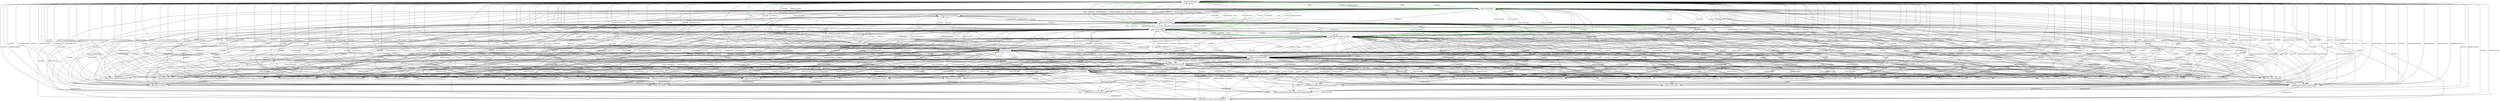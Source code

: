 // UI State Transfer Diagram
digraph {
	"/pages/member/member-personal-info/index" [label="/pages/member/member-personal-info/index"]
	"/pages/orderfood/index" [label="/pages/orderfood/index"]
	"/pages/member/member-privilege/index" [label="/pages/member/member-privilege/index"]
	"/pages/member/member-coupon-suit-shops/index" [label="/pages/member/member-coupon-suit-shops/index"]
	"/pages/shopmall/index" [label="/pages/shopmall/index"]
	"/pages/member/member-point/member-point-exchange-records/index" [label="/pages/member/member-point/member-point-exchange-records/index"]
	"/pages/member/member-point/member-point-flow/index" [label="/pages/member/member-point/member-point-flow/index"]
	"/pages/recharge/recharge-available-shop-list/index" [label="/pages/recharge/recharge-available-shop-list/index"]
	"/pages/zcsettleaccount/index" [label="/pages/zcsettleaccount/index"]
	"/pages/lightshop/index" [label="/pages/lightshop/index"]
	"/pages/page-result/index" [label="/pages/page-result/index"]
	"/pages/store-list/city-list/index" [label="/pages/store-list/city-list/index"]
	"/pages/store-list/index" [label="/pages/store-list/index"]
	"/pages/member/member-rectify/index" [label="/pages/member/member-rectify/index"]
	"/pages/orderlist/index" [label="/pages/orderlist/index"]
	"/pages/member/member-collect-point/index" [label="/pages/member/member-collect-point/index"]
	"/pages/recharge/recharge-instructions/index" [label="/pages/recharge/recharge-instructions/index"]
	"/pages/settleaccount/index" [label="/pages/settleaccount/index"]
	"/pages/refunddetail/index" [label="/pages/refunddetail/index"]
	"/pages/orderdetail-coupon/index" [label="/pages/orderdetail-coupon/index"]
	"/pages/user-paying-result/index" [label="/pages/user-paying-result/index"]
	"/pages/member/member-unclaimed-coupon-list/index" [label="/pages/member/member-unclaimed-coupon-list/index"]
	"/pages/member/member-coupon-bag/index" [label="/pages/member/member-coupon-bag/index"]
	"/pages/member/member-assistance/index" [label="/pages/member/member-assistance/index"]
	"/pages/member/member-point/member-point-mall/index" [label="/pages/member/member-point/member-point-mall/index"]
	"/pages/recharge/recharge-password-setting/index" [label="/pages/recharge/recharge-password-setting/index"]
	"/pages/recharge/recharge-payment/index" [label="/pages/recharge/recharge-payment/index"]
	"/pages/zccomfirmorder/index" [label="/pages/zccomfirmorder/index"]
	"/pages/orderfood/search/index" [label="/pages/orderfood/search/index"]
	"/pages/welcome/index" [label="/pages/welcome/index"]
	"/pages/webview/index" [label="/pages/webview/index"]
	"/pages/member/member-coupon-detail/index" [label="/pages/member/member-coupon-detail/index"]
	"/pages/payaccount/index" [label="/pages/payaccount/index"]
	"/pages/home/index" [label="/pages/home/index" color=blue shape=rectangle]
	"/pages/tripartite-preferential-consult/index" [label="/pages/tripartite-preferential-consult/index"]
	"/pages/member/member-coupon-one-click/index" [label="/pages/member/member-coupon-one-click/index"]
	"/pages/member/member-eleme-register/index" [label="/pages/member/member-eleme-register/index"]
	"/pages/member/member-item-list/index" [label="/pages/member/member-item-list/index"]
	"/pages/recharge/recharge-wallet/index" [label="/pages/recharge/recharge-wallet/index"]
	"/pages/user-paying/index" [label="/pages/user-paying/index"]
	"/pages/orderdetail/index" [label="/pages/orderdetail/index"]
	"/pages/comment/index" [label="/pages/comment/index"]
	"/pages/zcordercheck/index" [label="/pages/zcordercheck/index"]
	"/pages/member/member-coupon-list-all/index" [label="/pages/member/member-coupon-list-all/index"]
	"/pages/member/member-about/index" [label="/pages/member/member-about/index"]
	"/pages/member/member-index/index" [label="/pages/member/member-index/index"]
	"/pages/member/member-point/member-point-exchange-detail/index" [label="/pages/member/member-point/member-point-exchange-detail/index"]
	"/pages/member/member-coupon-suit-goods/index" [label="/pages/member/member-coupon-suit-goods/index"]
	"/pages/privilege-consult-select-coupon/index" [label="/pages/privilege-consult-select-coupon/index"]
	"/pages/member/member-coupon-list/index" [label="/pages/member/member-coupon-list/index"]
	"/pages/member/member-my/index" [label="/pages/member/member-my/index"]
	"/pages/recharge/recharge-balance-flow/index" [label="/pages/recharge/recharge-balance-flow/index"]
	"/pages/member/member-account/index" [label="/pages/member/member-account/index"]
	"/pages/baxia/webview/index" [label="/pages/baxia/webview/index"]
	"/pages/lightshop/index" -> "/pages/orderfood/index" [label=switch color=green]
	"/pages/lightshop/index" -> "/pages/shopmall/index" [label=switch color=green]
	"/pages/lightshop/index" -> "/pages/orderlist/index" [label=switch color=green]
	"/pages/lightshop/index" -> "/pages/member/member-my/index" [label=switch color=green]
	"/pages/orderfood/index" -> "/pages/lightshop/index" [label=switch color=green]
	"/pages/orderfood/index" -> "/pages/shopmall/index" [label=switch color=green]
	"/pages/orderfood/index" -> "/pages/orderlist/index" [label=switch color=green]
	"/pages/orderfood/index" -> "/pages/member/member-my/index" [label=switch color=green]
	"/pages/shopmall/index" -> "/pages/lightshop/index" [label=switch color=green]
	"/pages/shopmall/index" -> "/pages/orderfood/index" [label=switch color=green]
	"/pages/shopmall/index" -> "/pages/orderlist/index" [label=switch color=green]
	"/pages/shopmall/index" -> "/pages/member/member-my/index" [label=switch color=green]
	"/pages/orderlist/index" -> "/pages/lightshop/index" [label=switch color=green]
	"/pages/orderlist/index" -> "/pages/orderfood/index" [label=switch color=green]
	"/pages/orderlist/index" -> "/pages/shopmall/index" [label=switch color=green]
	"/pages/orderlist/index" -> "/pages/member/member-my/index" [label=switch color=green]
	"/pages/member/member-my/index" -> "/pages/lightshop/index" [label=switch color=green]
	"/pages/member/member-my/index" -> "/pages/orderfood/index" [label=switch color=green]
	"/pages/member/member-my/index" -> "/pages/shopmall/index" [label=switch color=green]
	"/pages/member/member-my/index" -> "/pages/orderlist/index" [label=switch color=green]
	"/pages/home/index" -> "/pages/page-result/index" [label=beforeProcessWithShopInfo]
	"/pages/home/index" -> "/pages/member/member-personal-info/index" [label=processWithShopInfo]
	"/pages/home/index" -> "/pages/orderfood/index" [label=processWithShopInfo]
	"/pages/home/index" -> "/pages/member/member-privilege/index" [label=processWithShopInfo]
	"/pages/home/index" -> "/pages/member/member-coupon-suit-shops/index" [label=processWithShopInfo]
	"/pages/home/index" -> "/pages/shopmall/index" [label=processWithShopInfo]
	"/pages/home/index" -> "/pages/member/member-point/member-point-exchange-records/index" [label=processWithShopInfo]
	"/pages/home/index" -> "/pages/member/member-point/member-point-flow/index" [label=processWithShopInfo]
	"/pages/home/index" -> "/pages/recharge/recharge-available-shop-list/index" [label=processWithShopInfo]
	"/pages/home/index" -> "/pages/zcsettleaccount/index" [label=processWithShopInfo]
	"/pages/home/index" -> "/pages/lightshop/index" [label=processWithShopInfo]
	"/pages/home/index" -> "/pages/page-result/index" [label=processWithShopInfo]
	"/pages/home/index" -> "/pages/store-list/city-list/index" [label=processWithShopInfo]
	"/pages/home/index" -> "/pages/store-list/index" [label=processWithShopInfo]
	"/pages/home/index" -> "/pages/member/member-rectify/index" [label=processWithShopInfo]
	"/pages/home/index" -> "/pages/orderlist/index" [label=processWithShopInfo]
	"/pages/home/index" -> "/pages/member/member-collect-point/index" [label=processWithShopInfo]
	"/pages/home/index" -> "/pages/recharge/recharge-instructions/index" [label=processWithShopInfo]
	"/pages/home/index" -> "/pages/settleaccount/index" [label=processWithShopInfo]
	"/pages/home/index" -> "/pages/refunddetail/index" [label=processWithShopInfo]
	"/pages/home/index" -> "/pages/orderdetail-coupon/index" [label=processWithShopInfo]
	"/pages/home/index" -> "/pages/user-paying-result/index" [label=processWithShopInfo]
	"/pages/home/index" -> "/pages/member/member-unclaimed-coupon-list/index" [label=processWithShopInfo]
	"/pages/home/index" -> "/pages/member/member-coupon-bag/index" [label=processWithShopInfo]
	"/pages/home/index" -> "/pages/member/member-assistance/index" [label=processWithShopInfo]
	"/pages/home/index" -> "/pages/member/member-point/member-point-mall/index" [label=processWithShopInfo]
	"/pages/home/index" -> "/pages/recharge/recharge-password-setting/index" [label=processWithShopInfo]
	"/pages/home/index" -> "/pages/recharge/recharge-payment/index" [label=processWithShopInfo]
	"/pages/home/index" -> "/pages/zccomfirmorder/index" [label=processWithShopInfo]
	"/pages/home/index" -> "/pages/orderfood/search/index" [label=processWithShopInfo]
	"/pages/home/index" -> "/pages/welcome/index" [label=processWithShopInfo]
	"/pages/home/index" -> "/pages/webview/index" [label=processWithShopInfo]
	"/pages/home/index" -> "/pages/member/member-coupon-detail/index" [label=processWithShopInfo]
	"/pages/home/index" -> "/pages/payaccount/index" [label=processWithShopInfo]
	"/pages/home/index" -> "/pages/home/index" [label=processWithShopInfo]
	"/pages/home/index" -> "/pages/tripartite-preferential-consult/index" [label=processWithShopInfo]
	"/pages/home/index" -> "/pages/member/member-coupon-one-click/index" [label=processWithShopInfo]
	"/pages/home/index" -> "/pages/member/member-eleme-register/index" [label=processWithShopInfo]
	"/pages/home/index" -> "/pages/member/member-item-list/index" [label=processWithShopInfo]
	"/pages/home/index" -> "/pages/recharge/recharge-wallet/index" [label=processWithShopInfo]
	"/pages/home/index" -> "/pages/user-paying/index" [label=processWithShopInfo]
	"/pages/home/index" -> "/pages/orderdetail/index" [label=processWithShopInfo]
	"/pages/home/index" -> "/pages/comment/index" [label=processWithShopInfo]
	"/pages/home/index" -> "/pages/zcordercheck/index" [label=processWithShopInfo]
	"/pages/home/index" -> "/pages/member/member-coupon-list-all/index" [label=processWithShopInfo]
	"/pages/home/index" -> "/pages/member/member-about/index" [label=processWithShopInfo]
	"/pages/home/index" -> "/pages/member/member-index/index" [label=processWithShopInfo]
	"/pages/home/index" -> "/pages/member/member-point/member-point-exchange-detail/index" [label=processWithShopInfo]
	"/pages/home/index" -> "/pages/member/member-coupon-suit-goods/index" [label=processWithShopInfo]
	"/pages/home/index" -> "/pages/privilege-consult-select-coupon/index" [label=processWithShopInfo]
	"/pages/home/index" -> "/pages/member/member-coupon-list/index" [label=processWithShopInfo]
	"/pages/home/index" -> "/pages/member/member-my/index" [label=processWithShopInfo]
	"/pages/home/index" -> "/pages/recharge/recharge-balance-flow/index" [label=processWithShopInfo]
	"/pages/home/index" -> "/pages/member/member-account/index" [label=processWithShopInfo]
	"/pages/home/index" -> "/pages/baxia/webview/index" [label=processWithShopInfo]
	"/pages/home/index" -> "/pages/store-list/index" [label=gotoStoreListPage]
	"/pages/home/index" -> "/pages/home/index" [label=startRender]
	"/pages/home/index" -> "/pages/page-result/index" [label=initLoadInfo]
	"/pages/home/index" -> "/pages/home/index" [label=initLoadInfo]
	"/pages/home/index" -> "/pages/webview/index" [label=jumpToAgreement]
	"/pages/home/index" -> "/pages/store-list/index" [label=beforeProcessWithShopInfo]
	"/pages/home/index" -> "/pages/zcordercheck/index" [label=processWithShopInfo]
	"/pages/home/index" -> "/pages/lightshop/index" [label=processWithShopInfo]
	"/pages/home/index" -> "/pages/page-result/index" [label=startRender]
	"/pages/home/index" -> "/pages/page-result/index" [label=initVersionCompare]
	"/pages/lightshop/index" -> "/pages/member/member-coupon-list/index" [label=gotoCoupon]
	"/pages/lightshop/index" -> "/pages/member/member-assistance/index" [label=handleGoToAssistanceDetailsPage]
	"/pages/lightshop/index" -> "/pages/member/member-personal-info/index" [label=switchTab]
	"/pages/lightshop/index" -> "/pages/orderfood/index" [label=switchTab]
	"/pages/lightshop/index" -> "/pages/member/member-privilege/index" [label=switchTab]
	"/pages/lightshop/index" -> "/pages/member/member-coupon-suit-shops/index" [label=switchTab]
	"/pages/lightshop/index" -> "/pages/shopmall/index" [label=switchTab]
	"/pages/lightshop/index" -> "/pages/member/member-point/member-point-exchange-records/index" [label=switchTab]
	"/pages/lightshop/index" -> "/pages/member/member-point/member-point-flow/index" [label=switchTab]
	"/pages/lightshop/index" -> "/pages/recharge/recharge-available-shop-list/index" [label=switchTab]
	"/pages/lightshop/index" -> "/pages/zcsettleaccount/index" [label=switchTab]
	"/pages/lightshop/index" -> "/pages/lightshop/index" [label=switchTab]
	"/pages/lightshop/index" -> "/pages/page-result/index" [label=switchTab]
	"/pages/lightshop/index" -> "/pages/store-list/city-list/index" [label=switchTab]
	"/pages/lightshop/index" -> "/pages/store-list/index" [label=switchTab]
	"/pages/lightshop/index" -> "/pages/member/member-rectify/index" [label=switchTab]
	"/pages/lightshop/index" -> "/pages/orderlist/index" [label=switchTab]
	"/pages/lightshop/index" -> "/pages/member/member-collect-point/index" [label=switchTab]
	"/pages/lightshop/index" -> "/pages/recharge/recharge-instructions/index" [label=switchTab]
	"/pages/lightshop/index" -> "/pages/settleaccount/index" [label=switchTab]
	"/pages/lightshop/index" -> "/pages/refunddetail/index" [label=switchTab]
	"/pages/lightshop/index" -> "/pages/orderdetail-coupon/index" [label=switchTab]
	"/pages/lightshop/index" -> "/pages/user-paying-result/index" [label=switchTab]
	"/pages/lightshop/index" -> "/pages/member/member-unclaimed-coupon-list/index" [label=switchTab]
	"/pages/lightshop/index" -> "/pages/member/member-coupon-bag/index" [label=switchTab]
	"/pages/lightshop/index" -> "/pages/member/member-assistance/index" [label=switchTab]
	"/pages/lightshop/index" -> "/pages/member/member-point/member-point-mall/index" [label=switchTab]
	"/pages/lightshop/index" -> "/pages/recharge/recharge-password-setting/index" [label=switchTab]
	"/pages/lightshop/index" -> "/pages/recharge/recharge-payment/index" [label=switchTab]
	"/pages/lightshop/index" -> "/pages/zccomfirmorder/index" [label=switchTab]
	"/pages/lightshop/index" -> "/pages/orderfood/search/index" [label=switchTab]
	"/pages/lightshop/index" -> "/pages/welcome/index" [label=switchTab]
	"/pages/lightshop/index" -> "/pages/webview/index" [label=switchTab]
	"/pages/lightshop/index" -> "/pages/member/member-coupon-detail/index" [label=switchTab]
	"/pages/lightshop/index" -> "/pages/payaccount/index" [label=switchTab]
	"/pages/lightshop/index" -> "/pages/home/index" [label=switchTab]
	"/pages/lightshop/index" -> "/pages/tripartite-preferential-consult/index" [label=switchTab]
	"/pages/lightshop/index" -> "/pages/member/member-coupon-one-click/index" [label=switchTab]
	"/pages/lightshop/index" -> "/pages/member/member-eleme-register/index" [label=switchTab]
	"/pages/lightshop/index" -> "/pages/member/member-item-list/index" [label=switchTab]
	"/pages/lightshop/index" -> "/pages/recharge/recharge-wallet/index" [label=switchTab]
	"/pages/lightshop/index" -> "/pages/user-paying/index" [label=switchTab]
	"/pages/lightshop/index" -> "/pages/orderdetail/index" [label=switchTab]
	"/pages/lightshop/index" -> "/pages/comment/index" [label=switchTab]
	"/pages/lightshop/index" -> "/pages/zcordercheck/index" [label=switchTab]
	"/pages/lightshop/index" -> "/pages/member/member-coupon-list-all/index" [label=switchTab]
	"/pages/lightshop/index" -> "/pages/member/member-about/index" [label=switchTab]
	"/pages/lightshop/index" -> "/pages/member/member-index/index" [label=switchTab]
	"/pages/lightshop/index" -> "/pages/member/member-point/member-point-exchange-detail/index" [label=switchTab]
	"/pages/lightshop/index" -> "/pages/member/member-coupon-suit-goods/index" [label=switchTab]
	"/pages/lightshop/index" -> "/pages/privilege-consult-select-coupon/index" [label=switchTab]
	"/pages/lightshop/index" -> "/pages/member/member-coupon-list/index" [label=switchTab]
	"/pages/lightshop/index" -> "/pages/member/member-my/index" [label=switchTab]
	"/pages/lightshop/index" -> "/pages/recharge/recharge-balance-flow/index" [label=switchTab]
	"/pages/lightshop/index" -> "/pages/member/member-account/index" [label=switchTab]
	"/pages/lightshop/index" -> "/pages/baxia/webview/index" [label=switchTab]
	"/pages/lightshop/index" -> "/pages/webview/index" [label=openUrl]
	"/pages/lightshop/index" -> "/pages/member/member-index/index" [label=gotoMemberJoin]
	"/pages/lightshop/index" -> "/pages/lightshop/index" [label=handleReAuthGeo]
	"/pages/lightshop/index" -> "/pages/orderdetail/index" [label=gotoOrderDetailPage]
	"/pages/lightshop/index" -> "/pages/lightshop/index" [label=switchTabbar]
	"/pages/lightshop/index" -> "/pages/zcordercheck/index" [label=gotoOrderPage]
	"/pages/lightshop/index" -> "/pages/member/member-coupon-list/index" [label=handleOpenMyCouponListPage]
	"/pages/lightshop/index" -> "/pages/orderfood/index" [label=parseDishDataBefore]
	"/pages/lightshop/index" -> "/pages/page-result/index" [label=getHomeConfigDataFetch]
	"/pages/lightshop/index" -> "/pages/lightshop/index" [label=getHomeConfigDataFetch]
	"/pages/lightshop/index" -> "/pages/member/member-coupon-list/index" [label=goLookCoupon]
	"/pages/lightshop/index" -> "/pages/shopmall/index" [label=switchTabbar]
	"/pages/lightshop/index" -> "/pages/recharge/recharge-payment/index" [label=toRecharge]
	"/pages/lightshop/index" -> "/pages/member/member-assistance/index" [label=getPhoneAuth]
	"/pages/lightshop/index" -> "/pages/member/member-personal-info/index" [label=gotoMemberPersonalInfo]
	"/pages/lightshop/index" -> "/pages/orderfood/index" [label=handleGoOrderFood]
	"/pages/lightshop/index" -> "/pages/member/member-collect-point/index" [label=handleGoActivityPage]
	"/pages/lightshop/index" -> "/pages/member/member-coupon-list/index" [label=goLookCouponByGetAfter]
	"/pages/lightshop/index" -> "/pages/member/member-coupon-list/index" [label=singalCouponClickView]
	"/pages/lightshop/index" -> "/pages/orderfood/index" [label=handleUse]
	"/pages/lightshop/index" -> "/pages/orderfood/index" [label=gotoOrderPage]
	"/pages/lightshop/index" -> "/pages/member/member-personal-info/index" [label=onTapOrderInfo]
	"/pages/lightshop/index" -> "/pages/orderfood/index" [label=onTapOrderInfo]
	"/pages/lightshop/index" -> "/pages/member/member-privilege/index" [label=onTapOrderInfo]
	"/pages/lightshop/index" -> "/pages/member/member-coupon-suit-shops/index" [label=onTapOrderInfo]
	"/pages/lightshop/index" -> "/pages/shopmall/index" [label=onTapOrderInfo]
	"/pages/lightshop/index" -> "/pages/member/member-point/member-point-exchange-records/index" [label=onTapOrderInfo]
	"/pages/lightshop/index" -> "/pages/member/member-point/member-point-flow/index" [label=onTapOrderInfo]
	"/pages/lightshop/index" -> "/pages/recharge/recharge-available-shop-list/index" [label=onTapOrderInfo]
	"/pages/lightshop/index" -> "/pages/zcsettleaccount/index" [label=onTapOrderInfo]
	"/pages/lightshop/index" -> "/pages/lightshop/index" [label=onTapOrderInfo]
	"/pages/lightshop/index" -> "/pages/page-result/index" [label=onTapOrderInfo]
	"/pages/lightshop/index" -> "/pages/store-list/city-list/index" [label=onTapOrderInfo]
	"/pages/lightshop/index" -> "/pages/store-list/index" [label=onTapOrderInfo]
	"/pages/lightshop/index" -> "/pages/member/member-rectify/index" [label=onTapOrderInfo]
	"/pages/lightshop/index" -> "/pages/orderlist/index" [label=onTapOrderInfo]
	"/pages/lightshop/index" -> "/pages/member/member-collect-point/index" [label=onTapOrderInfo]
	"/pages/lightshop/index" -> "/pages/recharge/recharge-instructions/index" [label=onTapOrderInfo]
	"/pages/lightshop/index" -> "/pages/settleaccount/index" [label=onTapOrderInfo]
	"/pages/lightshop/index" -> "/pages/refunddetail/index" [label=onTapOrderInfo]
	"/pages/lightshop/index" -> "/pages/orderdetail-coupon/index" [label=onTapOrderInfo]
	"/pages/lightshop/index" -> "/pages/user-paying-result/index" [label=onTapOrderInfo]
	"/pages/lightshop/index" -> "/pages/member/member-unclaimed-coupon-list/index" [label=onTapOrderInfo]
	"/pages/lightshop/index" -> "/pages/member/member-coupon-bag/index" [label=onTapOrderInfo]
	"/pages/lightshop/index" -> "/pages/member/member-assistance/index" [label=onTapOrderInfo]
	"/pages/lightshop/index" -> "/pages/member/member-point/member-point-mall/index" [label=onTapOrderInfo]
	"/pages/lightshop/index" -> "/pages/recharge/recharge-password-setting/index" [label=onTapOrderInfo]
	"/pages/lightshop/index" -> "/pages/recharge/recharge-payment/index" [label=onTapOrderInfo]
	"/pages/lightshop/index" -> "/pages/zccomfirmorder/index" [label=onTapOrderInfo]
	"/pages/lightshop/index" -> "/pages/orderfood/search/index" [label=onTapOrderInfo]
	"/pages/lightshop/index" -> "/pages/welcome/index" [label=onTapOrderInfo]
	"/pages/lightshop/index" -> "/pages/webview/index" [label=onTapOrderInfo]
	"/pages/lightshop/index" -> "/pages/member/member-coupon-detail/index" [label=onTapOrderInfo]
	"/pages/lightshop/index" -> "/pages/payaccount/index" [label=onTapOrderInfo]
	"/pages/lightshop/index" -> "/pages/home/index" [label=onTapOrderInfo]
	"/pages/lightshop/index" -> "/pages/tripartite-preferential-consult/index" [label=onTapOrderInfo]
	"/pages/lightshop/index" -> "/pages/member/member-coupon-one-click/index" [label=onTapOrderInfo]
	"/pages/lightshop/index" -> "/pages/member/member-eleme-register/index" [label=onTapOrderInfo]
	"/pages/lightshop/index" -> "/pages/member/member-item-list/index" [label=onTapOrderInfo]
	"/pages/lightshop/index" -> "/pages/recharge/recharge-wallet/index" [label=onTapOrderInfo]
	"/pages/lightshop/index" -> "/pages/user-paying/index" [label=onTapOrderInfo]
	"/pages/lightshop/index" -> "/pages/orderdetail/index" [label=onTapOrderInfo]
	"/pages/lightshop/index" -> "/pages/comment/index" [label=onTapOrderInfo]
	"/pages/lightshop/index" -> "/pages/zcordercheck/index" [label=onTapOrderInfo]
	"/pages/lightshop/index" -> "/pages/member/member-coupon-list-all/index" [label=onTapOrderInfo]
	"/pages/lightshop/index" -> "/pages/member/member-about/index" [label=onTapOrderInfo]
	"/pages/lightshop/index" -> "/pages/member/member-index/index" [label=onTapOrderInfo]
	"/pages/lightshop/index" -> "/pages/member/member-point/member-point-exchange-detail/index" [label=onTapOrderInfo]
	"/pages/lightshop/index" -> "/pages/member/member-coupon-suit-goods/index" [label=onTapOrderInfo]
	"/pages/lightshop/index" -> "/pages/privilege-consult-select-coupon/index" [label=onTapOrderInfo]
	"/pages/lightshop/index" -> "/pages/member/member-coupon-list/index" [label=onTapOrderInfo]
	"/pages/lightshop/index" -> "/pages/member/member-my/index" [label=onTapOrderInfo]
	"/pages/lightshop/index" -> "/pages/recharge/recharge-balance-flow/index" [label=onTapOrderInfo]
	"/pages/lightshop/index" -> "/pages/member/member-account/index" [label=onTapOrderInfo]
	"/pages/lightshop/index" -> "/pages/baxia/webview/index" [label=onTapOrderInfo]
	"/pages/lightshop/index" -> "/pages/store-list/index" [label=gotoShopList]
	"/pages/lightshop/index" -> "/pages/orderfood/index" [label=onTapOrder]
	"/pages/lightshop/index" -> "/pages/member/member-coupon-bag/index" [label=handleBuy]
	"/pages/lightshop/index" -> "/pages/member/member-index/index" [label=gotoMemberIndex]
	"/pages/lightshop/index" -> "/pages/zcordercheck/index" [label=gotoOrderDetailPage]
	"/pages/orderfood/index" -> "/pages/settleaccount/index" [label=navigateToSettleAccount]
	"/pages/orderfood/index" -> "/pages/member/member-personal-info/index" [label=switchTab]
	"/pages/orderfood/index" -> "/pages/orderfood/index" [label=switchTab]
	"/pages/orderfood/index" -> "/pages/member/member-privilege/index" [label=switchTab]
	"/pages/orderfood/index" -> "/pages/member/member-coupon-suit-shops/index" [label=switchTab]
	"/pages/orderfood/index" -> "/pages/shopmall/index" [label=switchTab]
	"/pages/orderfood/index" -> "/pages/member/member-point/member-point-exchange-records/index" [label=switchTab]
	"/pages/orderfood/index" -> "/pages/member/member-point/member-point-flow/index" [label=switchTab]
	"/pages/orderfood/index" -> "/pages/recharge/recharge-available-shop-list/index" [label=switchTab]
	"/pages/orderfood/index" -> "/pages/zcsettleaccount/index" [label=switchTab]
	"/pages/orderfood/index" -> "/pages/lightshop/index" [label=switchTab]
	"/pages/orderfood/index" -> "/pages/page-result/index" [label=switchTab]
	"/pages/orderfood/index" -> "/pages/store-list/city-list/index" [label=switchTab]
	"/pages/orderfood/index" -> "/pages/store-list/index" [label=switchTab]
	"/pages/orderfood/index" -> "/pages/member/member-rectify/index" [label=switchTab]
	"/pages/orderfood/index" -> "/pages/orderlist/index" [label=switchTab]
	"/pages/orderfood/index" -> "/pages/member/member-collect-point/index" [label=switchTab]
	"/pages/orderfood/index" -> "/pages/recharge/recharge-instructions/index" [label=switchTab]
	"/pages/orderfood/index" -> "/pages/settleaccount/index" [label=switchTab]
	"/pages/orderfood/index" -> "/pages/refunddetail/index" [label=switchTab]
	"/pages/orderfood/index" -> "/pages/orderdetail-coupon/index" [label=switchTab]
	"/pages/orderfood/index" -> "/pages/user-paying-result/index" [label=switchTab]
	"/pages/orderfood/index" -> "/pages/member/member-unclaimed-coupon-list/index" [label=switchTab]
	"/pages/orderfood/index" -> "/pages/member/member-coupon-bag/index" [label=switchTab]
	"/pages/orderfood/index" -> "/pages/member/member-assistance/index" [label=switchTab]
	"/pages/orderfood/index" -> "/pages/member/member-point/member-point-mall/index" [label=switchTab]
	"/pages/orderfood/index" -> "/pages/recharge/recharge-password-setting/index" [label=switchTab]
	"/pages/orderfood/index" -> "/pages/recharge/recharge-payment/index" [label=switchTab]
	"/pages/orderfood/index" -> "/pages/zccomfirmorder/index" [label=switchTab]
	"/pages/orderfood/index" -> "/pages/orderfood/search/index" [label=switchTab]
	"/pages/orderfood/index" -> "/pages/welcome/index" [label=switchTab]
	"/pages/orderfood/index" -> "/pages/webview/index" [label=switchTab]
	"/pages/orderfood/index" -> "/pages/member/member-coupon-detail/index" [label=switchTab]
	"/pages/orderfood/index" -> "/pages/payaccount/index" [label=switchTab]
	"/pages/orderfood/index" -> "/pages/home/index" [label=switchTab]
	"/pages/orderfood/index" -> "/pages/tripartite-preferential-consult/index" [label=switchTab]
	"/pages/orderfood/index" -> "/pages/member/member-coupon-one-click/index" [label=switchTab]
	"/pages/orderfood/index" -> "/pages/member/member-eleme-register/index" [label=switchTab]
	"/pages/orderfood/index" -> "/pages/member/member-item-list/index" [label=switchTab]
	"/pages/orderfood/index" -> "/pages/recharge/recharge-wallet/index" [label=switchTab]
	"/pages/orderfood/index" -> "/pages/user-paying/index" [label=switchTab]
	"/pages/orderfood/index" -> "/pages/orderdetail/index" [label=switchTab]
	"/pages/orderfood/index" -> "/pages/comment/index" [label=switchTab]
	"/pages/orderfood/index" -> "/pages/zcordercheck/index" [label=switchTab]
	"/pages/orderfood/index" -> "/pages/member/member-coupon-list-all/index" [label=switchTab]
	"/pages/orderfood/index" -> "/pages/member/member-about/index" [label=switchTab]
	"/pages/orderfood/index" -> "/pages/member/member-index/index" [label=switchTab]
	"/pages/orderfood/index" -> "/pages/member/member-point/member-point-exchange-detail/index" [label=switchTab]
	"/pages/orderfood/index" -> "/pages/member/member-coupon-suit-goods/index" [label=switchTab]
	"/pages/orderfood/index" -> "/pages/privilege-consult-select-coupon/index" [label=switchTab]
	"/pages/orderfood/index" -> "/pages/member/member-coupon-list/index" [label=switchTab]
	"/pages/orderfood/index" -> "/pages/member/member-my/index" [label=switchTab]
	"/pages/orderfood/index" -> "/pages/recharge/recharge-balance-flow/index" [label=switchTab]
	"/pages/orderfood/index" -> "/pages/member/member-account/index" [label=switchTab]
	"/pages/orderfood/index" -> "/pages/baxia/webview/index" [label=switchTab]
	"/pages/orderfood/index" -> "/pages/orderfood/index" [label=showSpecs]
	"/pages/orderfood/index" -> "/pages/lightshop/index" [label=handleBackHome]
	"/pages/orderfood/index" -> "/pages/webview/index" [label=openUrl]
	"/pages/orderfood/index" -> "/pages/member/member-coupon-list/index" [label=jumpToCouponListPage]
	"/pages/orderfood/index" -> "/pages/orderfood/index" [label=handleSkuDetail]
	"/pages/orderfood/index" -> "/pages/zccomfirmorder/index" [label=handelCartOrdered]
	"/pages/orderfood/index" -> "/pages/orderfood/index" [label=handleOk]
	"/pages/orderfood/index" -> "/pages/store-list/index" [label=handleSelectShop]
	"/pages/orderfood/index" -> "/pages/orderfood/index" [label=handleToSubmit]
	"/pages/orderfood/index" -> "/pages/zcordercheck/index" [label=handelCartOrdered]
	"/pages/orderfood/index" -> "/pages/home/index" [label=showSpecs]
	"/pages/orderfood/index" -> "/pages/orderfood/index" [label=handleCloseSpecs]
	"/pages/orderfood/index" -> "/pages/home/index" [label=handleSkuDetail]
	"/pages/orderfood/index" -> "/pages/store-list/index" [label=chooseOther]
	"/pages/orderfood/index" -> "/pages/zccomfirmorder/index" [label=succes]
	"/pages/orderfood/index" -> "/pages/orderfood/search/index" [label=goToSearchPage]
	"/pages/orderfood/index" -> "/pages/member/member-personal-info/index" [label=handleCartUpdate]
	"/pages/orderfood/index" -> "/pages/orderfood/index" [label=handleCartUpdate]
	"/pages/orderfood/index" -> "/pages/member/member-privilege/index" [label=handleCartUpdate]
	"/pages/orderfood/index" -> "/pages/member/member-coupon-suit-shops/index" [label=handleCartUpdate]
	"/pages/orderfood/index" -> "/pages/shopmall/index" [label=handleCartUpdate]
	"/pages/orderfood/index" -> "/pages/member/member-point/member-point-exchange-records/index" [label=handleCartUpdate]
	"/pages/orderfood/index" -> "/pages/member/member-point/member-point-flow/index" [label=handleCartUpdate]
	"/pages/orderfood/index" -> "/pages/recharge/recharge-available-shop-list/index" [label=handleCartUpdate]
	"/pages/orderfood/index" -> "/pages/zcsettleaccount/index" [label=handleCartUpdate]
	"/pages/orderfood/index" -> "/pages/lightshop/index" [label=handleCartUpdate]
	"/pages/orderfood/index" -> "/pages/page-result/index" [label=handleCartUpdate]
	"/pages/orderfood/index" -> "/pages/store-list/city-list/index" [label=handleCartUpdate]
	"/pages/orderfood/index" -> "/pages/store-list/index" [label=handleCartUpdate]
	"/pages/orderfood/index" -> "/pages/member/member-rectify/index" [label=handleCartUpdate]
	"/pages/orderfood/index" -> "/pages/orderlist/index" [label=handleCartUpdate]
	"/pages/orderfood/index" -> "/pages/member/member-collect-point/index" [label=handleCartUpdate]
	"/pages/orderfood/index" -> "/pages/recharge/recharge-instructions/index" [label=handleCartUpdate]
	"/pages/orderfood/index" -> "/pages/settleaccount/index" [label=handleCartUpdate]
	"/pages/orderfood/index" -> "/pages/refunddetail/index" [label=handleCartUpdate]
	"/pages/orderfood/index" -> "/pages/orderdetail-coupon/index" [label=handleCartUpdate]
	"/pages/orderfood/index" -> "/pages/user-paying-result/index" [label=handleCartUpdate]
	"/pages/orderfood/index" -> "/pages/member/member-unclaimed-coupon-list/index" [label=handleCartUpdate]
	"/pages/orderfood/index" -> "/pages/member/member-coupon-bag/index" [label=handleCartUpdate]
	"/pages/orderfood/index" -> "/pages/member/member-assistance/index" [label=handleCartUpdate]
	"/pages/orderfood/index" -> "/pages/member/member-point/member-point-mall/index" [label=handleCartUpdate]
	"/pages/orderfood/index" -> "/pages/recharge/recharge-password-setting/index" [label=handleCartUpdate]
	"/pages/orderfood/index" -> "/pages/recharge/recharge-payment/index" [label=handleCartUpdate]
	"/pages/orderfood/index" -> "/pages/zccomfirmorder/index" [label=handleCartUpdate]
	"/pages/orderfood/index" -> "/pages/orderfood/search/index" [label=handleCartUpdate]
	"/pages/orderfood/index" -> "/pages/welcome/index" [label=handleCartUpdate]
	"/pages/orderfood/index" -> "/pages/webview/index" [label=handleCartUpdate]
	"/pages/orderfood/index" -> "/pages/member/member-coupon-detail/index" [label=handleCartUpdate]
	"/pages/orderfood/index" -> "/pages/payaccount/index" [label=handleCartUpdate]
	"/pages/orderfood/index" -> "/pages/home/index" [label=handleCartUpdate]
	"/pages/orderfood/index" -> "/pages/tripartite-preferential-consult/index" [label=handleCartUpdate]
	"/pages/orderfood/index" -> "/pages/member/member-coupon-one-click/index" [label=handleCartUpdate]
	"/pages/orderfood/index" -> "/pages/member/member-eleme-register/index" [label=handleCartUpdate]
	"/pages/orderfood/index" -> "/pages/member/member-item-list/index" [label=handleCartUpdate]
	"/pages/orderfood/index" -> "/pages/recharge/recharge-wallet/index" [label=handleCartUpdate]
	"/pages/orderfood/index" -> "/pages/user-paying/index" [label=handleCartUpdate]
	"/pages/orderfood/index" -> "/pages/orderdetail/index" [label=handleCartUpdate]
	"/pages/orderfood/index" -> "/pages/comment/index" [label=handleCartUpdate]
	"/pages/orderfood/index" -> "/pages/zcordercheck/index" [label=handleCartUpdate]
	"/pages/orderfood/index" -> "/pages/member/member-coupon-list-all/index" [label=handleCartUpdate]
	"/pages/orderfood/index" -> "/pages/member/member-about/index" [label=handleCartUpdate]
	"/pages/orderfood/index" -> "/pages/member/member-index/index" [label=handleCartUpdate]
	"/pages/orderfood/index" -> "/pages/member/member-point/member-point-exchange-detail/index" [label=handleCartUpdate]
	"/pages/orderfood/index" -> "/pages/member/member-coupon-suit-goods/index" [label=handleCartUpdate]
	"/pages/orderfood/index" -> "/pages/privilege-consult-select-coupon/index" [label=handleCartUpdate]
	"/pages/orderfood/index" -> "/pages/member/member-coupon-list/index" [label=handleCartUpdate]
	"/pages/orderfood/index" -> "/pages/member/member-my/index" [label=handleCartUpdate]
	"/pages/orderfood/index" -> "/pages/recharge/recharge-balance-flow/index" [label=handleCartUpdate]
	"/pages/orderfood/index" -> "/pages/member/member-account/index" [label=handleCartUpdate]
	"/pages/orderfood/index" -> "/pages/baxia/webview/index" [label=handleCartUpdate]
	"/pages/orderfood/index" -> "/pages/zcordercheck/index" [label=handleToggleOrder]
	"/pages/orderfood/index" -> "/pages/member/member-coupon-list/index" [label=parseCouponInfo]
	"/pages/orderfood/index" -> "/pages/member/member-coupon-list/index" [label=handleToCouponCard]
	"/pages/orderfood/index" -> "/pages/orderfood/index" [label=refresh]
	"/pages/orderfood/index" -> "/pages/member/member-coupon-list/index" [label=handleGetCoupon]
	"/pages/orderlist/index" -> "/pages/member/member-personal-info/index" [label=switchTab]
	"/pages/orderlist/index" -> "/pages/orderfood/index" [label=switchTab]
	"/pages/orderlist/index" -> "/pages/member/member-privilege/index" [label=switchTab]
	"/pages/orderlist/index" -> "/pages/member/member-coupon-suit-shops/index" [label=switchTab]
	"/pages/orderlist/index" -> "/pages/shopmall/index" [label=switchTab]
	"/pages/orderlist/index" -> "/pages/member/member-point/member-point-exchange-records/index" [label=switchTab]
	"/pages/orderlist/index" -> "/pages/member/member-point/member-point-flow/index" [label=switchTab]
	"/pages/orderlist/index" -> "/pages/recharge/recharge-available-shop-list/index" [label=switchTab]
	"/pages/orderlist/index" -> "/pages/zcsettleaccount/index" [label=switchTab]
	"/pages/orderlist/index" -> "/pages/lightshop/index" [label=switchTab]
	"/pages/orderlist/index" -> "/pages/page-result/index" [label=switchTab]
	"/pages/orderlist/index" -> "/pages/store-list/city-list/index" [label=switchTab]
	"/pages/orderlist/index" -> "/pages/store-list/index" [label=switchTab]
	"/pages/orderlist/index" -> "/pages/member/member-rectify/index" [label=switchTab]
	"/pages/orderlist/index" -> "/pages/orderlist/index" [label=switchTab]
	"/pages/orderlist/index" -> "/pages/member/member-collect-point/index" [label=switchTab]
	"/pages/orderlist/index" -> "/pages/recharge/recharge-instructions/index" [label=switchTab]
	"/pages/orderlist/index" -> "/pages/settleaccount/index" [label=switchTab]
	"/pages/orderlist/index" -> "/pages/refunddetail/index" [label=switchTab]
	"/pages/orderlist/index" -> "/pages/orderdetail-coupon/index" [label=switchTab]
	"/pages/orderlist/index" -> "/pages/user-paying-result/index" [label=switchTab]
	"/pages/orderlist/index" -> "/pages/member/member-unclaimed-coupon-list/index" [label=switchTab]
	"/pages/orderlist/index" -> "/pages/member/member-coupon-bag/index" [label=switchTab]
	"/pages/orderlist/index" -> "/pages/member/member-assistance/index" [label=switchTab]
	"/pages/orderlist/index" -> "/pages/member/member-point/member-point-mall/index" [label=switchTab]
	"/pages/orderlist/index" -> "/pages/recharge/recharge-password-setting/index" [label=switchTab]
	"/pages/orderlist/index" -> "/pages/recharge/recharge-payment/index" [label=switchTab]
	"/pages/orderlist/index" -> "/pages/zccomfirmorder/index" [label=switchTab]
	"/pages/orderlist/index" -> "/pages/orderfood/search/index" [label=switchTab]
	"/pages/orderlist/index" -> "/pages/welcome/index" [label=switchTab]
	"/pages/orderlist/index" -> "/pages/webview/index" [label=switchTab]
	"/pages/orderlist/index" -> "/pages/member/member-coupon-detail/index" [label=switchTab]
	"/pages/orderlist/index" -> "/pages/payaccount/index" [label=switchTab]
	"/pages/orderlist/index" -> "/pages/home/index" [label=switchTab]
	"/pages/orderlist/index" -> "/pages/tripartite-preferential-consult/index" [label=switchTab]
	"/pages/orderlist/index" -> "/pages/member/member-coupon-one-click/index" [label=switchTab]
	"/pages/orderlist/index" -> "/pages/member/member-eleme-register/index" [label=switchTab]
	"/pages/orderlist/index" -> "/pages/member/member-item-list/index" [label=switchTab]
	"/pages/orderlist/index" -> "/pages/recharge/recharge-wallet/index" [label=switchTab]
	"/pages/orderlist/index" -> "/pages/user-paying/index" [label=switchTab]
	"/pages/orderlist/index" -> "/pages/orderdetail/index" [label=switchTab]
	"/pages/orderlist/index" -> "/pages/comment/index" [label=switchTab]
	"/pages/orderlist/index" -> "/pages/zcordercheck/index" [label=switchTab]
	"/pages/orderlist/index" -> "/pages/member/member-coupon-list-all/index" [label=switchTab]
	"/pages/orderlist/index" -> "/pages/member/member-about/index" [label=switchTab]
	"/pages/orderlist/index" -> "/pages/member/member-index/index" [label=switchTab]
	"/pages/orderlist/index" -> "/pages/member/member-point/member-point-exchange-detail/index" [label=switchTab]
	"/pages/orderlist/index" -> "/pages/member/member-coupon-suit-goods/index" [label=switchTab]
	"/pages/orderlist/index" -> "/pages/privilege-consult-select-coupon/index" [label=switchTab]
	"/pages/orderlist/index" -> "/pages/member/member-coupon-list/index" [label=switchTab]
	"/pages/orderlist/index" -> "/pages/member/member-my/index" [label=switchTab]
	"/pages/orderlist/index" -> "/pages/recharge/recharge-balance-flow/index" [label=switchTab]
	"/pages/orderlist/index" -> "/pages/member/member-account/index" [label=switchTab]
	"/pages/orderlist/index" -> "/pages/baxia/webview/index" [label=switchTab]
	"/pages/orderlist/index" -> "/pages/lightshop/index" [label=handleBackHome]
	"/pages/orderlist/index" -> "/pages/store-list/index" [label=handleSelectShop]
	"/pages/orderlist/index" -> "/pages/zcordercheck/index" [label=goOrderDetail]
	"/pages/orderlist/index" -> "/pages/zcsettleaccount/index" [label=calcOrder]
	"/pages/orderlist/index" -> "/pages/orderdetail/index" [label=goOrderDetail]
	"/pages/orderlist/index" -> "/pages/lightshop/index" [label=calcOrder]
	"/pages/orderlist/index" -> "/pages/orderdetail-coupon/index" [label=goOrderDetail]
	"/pages/orderlist/index" -> "/pages/home/index" [label=handleBack]
	"/pages/orderlist/index" -> "/pages/member/member-personal-info/index" [label=handleBack]
	"/pages/orderlist/index" -> "/pages/orderfood/index" [label=handleBack]
	"/pages/orderlist/index" -> "/pages/member/member-privilege/index" [label=handleBack]
	"/pages/orderlist/index" -> "/pages/member/member-coupon-suit-shops/index" [label=handleBack]
	"/pages/orderlist/index" -> "/pages/shopmall/index" [label=handleBack]
	"/pages/orderlist/index" -> "/pages/member/member-point/member-point-exchange-records/index" [label=handleBack]
	"/pages/orderlist/index" -> "/pages/member/member-point/member-point-flow/index" [label=handleBack]
	"/pages/orderlist/index" -> "/pages/recharge/recharge-available-shop-list/index" [label=handleBack]
	"/pages/orderlist/index" -> "/pages/zcsettleaccount/index" [label=handleBack]
	"/pages/orderlist/index" -> "/pages/lightshop/index" [label=handleBack]
	"/pages/orderlist/index" -> "/pages/page-result/index" [label=handleBack]
	"/pages/orderlist/index" -> "/pages/store-list/city-list/index" [label=handleBack]
	"/pages/orderlist/index" -> "/pages/store-list/index" [label=handleBack]
	"/pages/orderlist/index" -> "/pages/member/member-rectify/index" [label=handleBack]
	"/pages/orderlist/index" -> "/pages/orderlist/index" [label=handleBack]
	"/pages/orderlist/index" -> "/pages/member/member-collect-point/index" [label=handleBack]
	"/pages/orderlist/index" -> "/pages/recharge/recharge-instructions/index" [label=handleBack]
	"/pages/orderlist/index" -> "/pages/settleaccount/index" [label=handleBack]
	"/pages/orderlist/index" -> "/pages/refunddetail/index" [label=handleBack]
	"/pages/orderlist/index" -> "/pages/orderdetail-coupon/index" [label=handleBack]
	"/pages/orderlist/index" -> "/pages/user-paying-result/index" [label=handleBack]
	"/pages/orderlist/index" -> "/pages/member/member-unclaimed-coupon-list/index" [label=handleBack]
	"/pages/orderlist/index" -> "/pages/member/member-coupon-bag/index" [label=handleBack]
	"/pages/orderlist/index" -> "/pages/member/member-assistance/index" [label=handleBack]
	"/pages/orderlist/index" -> "/pages/member/member-point/member-point-mall/index" [label=handleBack]
	"/pages/orderlist/index" -> "/pages/recharge/recharge-password-setting/index" [label=handleBack]
	"/pages/orderlist/index" -> "/pages/recharge/recharge-payment/index" [label=handleBack]
	"/pages/orderlist/index" -> "/pages/zccomfirmorder/index" [label=handleBack]
	"/pages/orderlist/index" -> "/pages/orderfood/search/index" [label=handleBack]
	"/pages/orderlist/index" -> "/pages/welcome/index" [label=handleBack]
	"/pages/orderlist/index" -> "/pages/webview/index" [label=handleBack]
	"/pages/orderlist/index" -> "/pages/member/member-coupon-detail/index" [label=handleBack]
	"/pages/orderlist/index" -> "/pages/payaccount/index" [label=handleBack]
	"/pages/orderlist/index" -> "/pages/home/index" [label=handleBack]
	"/pages/orderlist/index" -> "/pages/tripartite-preferential-consult/index" [label=handleBack]
	"/pages/orderlist/index" -> "/pages/member/member-coupon-one-click/index" [label=handleBack]
	"/pages/orderlist/index" -> "/pages/member/member-eleme-register/index" [label=handleBack]
	"/pages/orderlist/index" -> "/pages/member/member-item-list/index" [label=handleBack]
	"/pages/orderlist/index" -> "/pages/recharge/recharge-wallet/index" [label=handleBack]
	"/pages/orderlist/index" -> "/pages/user-paying/index" [label=handleBack]
	"/pages/orderlist/index" -> "/pages/orderdetail/index" [label=handleBack]
	"/pages/orderlist/index" -> "/pages/comment/index" [label=handleBack]
	"/pages/orderlist/index" -> "/pages/zcordercheck/index" [label=handleBack]
	"/pages/orderlist/index" -> "/pages/member/member-coupon-list-all/index" [label=handleBack]
	"/pages/orderlist/index" -> "/pages/member/member-about/index" [label=handleBack]
	"/pages/orderlist/index" -> "/pages/member/member-index/index" [label=handleBack]
	"/pages/orderlist/index" -> "/pages/member/member-point/member-point-exchange-detail/index" [label=handleBack]
	"/pages/orderlist/index" -> "/pages/member/member-coupon-suit-goods/index" [label=handleBack]
	"/pages/orderlist/index" -> "/pages/privilege-consult-select-coupon/index" [label=handleBack]
	"/pages/orderlist/index" -> "/pages/member/member-coupon-list/index" [label=handleBack]
	"/pages/orderlist/index" -> "/pages/member/member-my/index" [label=handleBack]
	"/pages/orderlist/index" -> "/pages/recharge/recharge-balance-flow/index" [label=handleBack]
	"/pages/orderlist/index" -> "/pages/member/member-account/index" [label=handleBack]
	"/pages/orderlist/index" -> "/pages/baxia/webview/index" [label=handleBack]
	"/pages/orderlist/index" -> "/pages/lightshop/index" [label=goOrderDetail]
	"/pages/orderlist/index" -> "/pages/orderdetail/index" [label=handleOrderStatus]
	"/pages/orderlist/index" -> "/pages/orderfood/index" [label=handleEmptyButton]
	"/pages/orderlist/index" -> "/pages/lightshop/index" [label=addMoreFood]
	"/pages/orderlist/index" -> "/pages/orderfood/index" [label=addMoreFood]
	"/pages/orderlist/index" -> "/pages/page-result/index" [label=getOrderList]
	"/pages/shopmall/index" -> "/pages/shopmall/index" [label=getGoodsList]
	"/pages/shopmall/index" -> "/pages/member/member-personal-info/index" [label=switchTab]
	"/pages/shopmall/index" -> "/pages/orderfood/index" [label=switchTab]
	"/pages/shopmall/index" -> "/pages/member/member-privilege/index" [label=switchTab]
	"/pages/shopmall/index" -> "/pages/member/member-coupon-suit-shops/index" [label=switchTab]
	"/pages/shopmall/index" -> "/pages/shopmall/index" [label=switchTab]
	"/pages/shopmall/index" -> "/pages/member/member-point/member-point-exchange-records/index" [label=switchTab]
	"/pages/shopmall/index" -> "/pages/member/member-point/member-point-flow/index" [label=switchTab]
	"/pages/shopmall/index" -> "/pages/recharge/recharge-available-shop-list/index" [label=switchTab]
	"/pages/shopmall/index" -> "/pages/zcsettleaccount/index" [label=switchTab]
	"/pages/shopmall/index" -> "/pages/lightshop/index" [label=switchTab]
	"/pages/shopmall/index" -> "/pages/page-result/index" [label=switchTab]
	"/pages/shopmall/index" -> "/pages/store-list/city-list/index" [label=switchTab]
	"/pages/shopmall/index" -> "/pages/store-list/index" [label=switchTab]
	"/pages/shopmall/index" -> "/pages/member/member-rectify/index" [label=switchTab]
	"/pages/shopmall/index" -> "/pages/orderlist/index" [label=switchTab]
	"/pages/shopmall/index" -> "/pages/member/member-collect-point/index" [label=switchTab]
	"/pages/shopmall/index" -> "/pages/recharge/recharge-instructions/index" [label=switchTab]
	"/pages/shopmall/index" -> "/pages/settleaccount/index" [label=switchTab]
	"/pages/shopmall/index" -> "/pages/refunddetail/index" [label=switchTab]
	"/pages/shopmall/index" -> "/pages/orderdetail-coupon/index" [label=switchTab]
	"/pages/shopmall/index" -> "/pages/user-paying-result/index" [label=switchTab]
	"/pages/shopmall/index" -> "/pages/member/member-unclaimed-coupon-list/index" [label=switchTab]
	"/pages/shopmall/index" -> "/pages/member/member-coupon-bag/index" [label=switchTab]
	"/pages/shopmall/index" -> "/pages/member/member-assistance/index" [label=switchTab]
	"/pages/shopmall/index" -> "/pages/member/member-point/member-point-mall/index" [label=switchTab]
	"/pages/shopmall/index" -> "/pages/recharge/recharge-password-setting/index" [label=switchTab]
	"/pages/shopmall/index" -> "/pages/recharge/recharge-payment/index" [label=switchTab]
	"/pages/shopmall/index" -> "/pages/zccomfirmorder/index" [label=switchTab]
	"/pages/shopmall/index" -> "/pages/orderfood/search/index" [label=switchTab]
	"/pages/shopmall/index" -> "/pages/welcome/index" [label=switchTab]
	"/pages/shopmall/index" -> "/pages/webview/index" [label=switchTab]
	"/pages/shopmall/index" -> "/pages/member/member-coupon-detail/index" [label=switchTab]
	"/pages/shopmall/index" -> "/pages/payaccount/index" [label=switchTab]
	"/pages/shopmall/index" -> "/pages/home/index" [label=switchTab]
	"/pages/shopmall/index" -> "/pages/tripartite-preferential-consult/index" [label=switchTab]
	"/pages/shopmall/index" -> "/pages/member/member-coupon-one-click/index" [label=switchTab]
	"/pages/shopmall/index" -> "/pages/member/member-eleme-register/index" [label=switchTab]
	"/pages/shopmall/index" -> "/pages/member/member-item-list/index" [label=switchTab]
	"/pages/shopmall/index" -> "/pages/recharge/recharge-wallet/index" [label=switchTab]
	"/pages/shopmall/index" -> "/pages/user-paying/index" [label=switchTab]
	"/pages/shopmall/index" -> "/pages/orderdetail/index" [label=switchTab]
	"/pages/shopmall/index" -> "/pages/comment/index" [label=switchTab]
	"/pages/shopmall/index" -> "/pages/zcordercheck/index" [label=switchTab]
	"/pages/shopmall/index" -> "/pages/member/member-coupon-list-all/index" [label=switchTab]
	"/pages/shopmall/index" -> "/pages/member/member-about/index" [label=switchTab]
	"/pages/shopmall/index" -> "/pages/member/member-index/index" [label=switchTab]
	"/pages/shopmall/index" -> "/pages/member/member-point/member-point-exchange-detail/index" [label=switchTab]
	"/pages/shopmall/index" -> "/pages/member/member-coupon-suit-goods/index" [label=switchTab]
	"/pages/shopmall/index" -> "/pages/privilege-consult-select-coupon/index" [label=switchTab]
	"/pages/shopmall/index" -> "/pages/member/member-coupon-list/index" [label=switchTab]
	"/pages/shopmall/index" -> "/pages/member/member-my/index" [label=switchTab]
	"/pages/shopmall/index" -> "/pages/recharge/recharge-balance-flow/index" [label=switchTab]
	"/pages/shopmall/index" -> "/pages/member/member-account/index" [label=switchTab]
	"/pages/shopmall/index" -> "/pages/baxia/webview/index" [label=switchTab]
	"/pages/shopmall/index" -> "/pages/page-result/index" [label=getGoodsList]
	"/pages/shopmall/index" -> "/pages/shopmall/index" [label=switchTabbar]
	"/pages/shopmall/index" -> "/pages/lightshop/index" [label=switchTabbar]
	"/pages/member/member-my/index" -> "/pages/page-result/index" [label=getMeberCenterQuery]
	"/pages/member/member-my/index" -> "/pages/member/member-personal-info/index" [label=switchTab]
	"/pages/member/member-my/index" -> "/pages/orderfood/index" [label=switchTab]
	"/pages/member/member-my/index" -> "/pages/member/member-privilege/index" [label=switchTab]
	"/pages/member/member-my/index" -> "/pages/member/member-coupon-suit-shops/index" [label=switchTab]
	"/pages/member/member-my/index" -> "/pages/shopmall/index" [label=switchTab]
	"/pages/member/member-my/index" -> "/pages/member/member-point/member-point-exchange-records/index" [label=switchTab]
	"/pages/member/member-my/index" -> "/pages/member/member-point/member-point-flow/index" [label=switchTab]
	"/pages/member/member-my/index" -> "/pages/recharge/recharge-available-shop-list/index" [label=switchTab]
	"/pages/member/member-my/index" -> "/pages/zcsettleaccount/index" [label=switchTab]
	"/pages/member/member-my/index" -> "/pages/lightshop/index" [label=switchTab]
	"/pages/member/member-my/index" -> "/pages/page-result/index" [label=switchTab]
	"/pages/member/member-my/index" -> "/pages/store-list/city-list/index" [label=switchTab]
	"/pages/member/member-my/index" -> "/pages/store-list/index" [label=switchTab]
	"/pages/member/member-my/index" -> "/pages/member/member-rectify/index" [label=switchTab]
	"/pages/member/member-my/index" -> "/pages/orderlist/index" [label=switchTab]
	"/pages/member/member-my/index" -> "/pages/member/member-collect-point/index" [label=switchTab]
	"/pages/member/member-my/index" -> "/pages/recharge/recharge-instructions/index" [label=switchTab]
	"/pages/member/member-my/index" -> "/pages/settleaccount/index" [label=switchTab]
	"/pages/member/member-my/index" -> "/pages/refunddetail/index" [label=switchTab]
	"/pages/member/member-my/index" -> "/pages/orderdetail-coupon/index" [label=switchTab]
	"/pages/member/member-my/index" -> "/pages/user-paying-result/index" [label=switchTab]
	"/pages/member/member-my/index" -> "/pages/member/member-unclaimed-coupon-list/index" [label=switchTab]
	"/pages/member/member-my/index" -> "/pages/member/member-coupon-bag/index" [label=switchTab]
	"/pages/member/member-my/index" -> "/pages/member/member-assistance/index" [label=switchTab]
	"/pages/member/member-my/index" -> "/pages/member/member-point/member-point-mall/index" [label=switchTab]
	"/pages/member/member-my/index" -> "/pages/recharge/recharge-password-setting/index" [label=switchTab]
	"/pages/member/member-my/index" -> "/pages/recharge/recharge-payment/index" [label=switchTab]
	"/pages/member/member-my/index" -> "/pages/zccomfirmorder/index" [label=switchTab]
	"/pages/member/member-my/index" -> "/pages/orderfood/search/index" [label=switchTab]
	"/pages/member/member-my/index" -> "/pages/welcome/index" [label=switchTab]
	"/pages/member/member-my/index" -> "/pages/webview/index" [label=switchTab]
	"/pages/member/member-my/index" -> "/pages/member/member-coupon-detail/index" [label=switchTab]
	"/pages/member/member-my/index" -> "/pages/payaccount/index" [label=switchTab]
	"/pages/member/member-my/index" -> "/pages/home/index" [label=switchTab]
	"/pages/member/member-my/index" -> "/pages/tripartite-preferential-consult/index" [label=switchTab]
	"/pages/member/member-my/index" -> "/pages/member/member-coupon-one-click/index" [label=switchTab]
	"/pages/member/member-my/index" -> "/pages/member/member-eleme-register/index" [label=switchTab]
	"/pages/member/member-my/index" -> "/pages/member/member-item-list/index" [label=switchTab]
	"/pages/member/member-my/index" -> "/pages/recharge/recharge-wallet/index" [label=switchTab]
	"/pages/member/member-my/index" -> "/pages/user-paying/index" [label=switchTab]
	"/pages/member/member-my/index" -> "/pages/orderdetail/index" [label=switchTab]
	"/pages/member/member-my/index" -> "/pages/comment/index" [label=switchTab]
	"/pages/member/member-my/index" -> "/pages/zcordercheck/index" [label=switchTab]
	"/pages/member/member-my/index" -> "/pages/member/member-coupon-list-all/index" [label=switchTab]
	"/pages/member/member-my/index" -> "/pages/member/member-about/index" [label=switchTab]
	"/pages/member/member-my/index" -> "/pages/member/member-index/index" [label=switchTab]
	"/pages/member/member-my/index" -> "/pages/member/member-point/member-point-exchange-detail/index" [label=switchTab]
	"/pages/member/member-my/index" -> "/pages/member/member-coupon-suit-goods/index" [label=switchTab]
	"/pages/member/member-my/index" -> "/pages/privilege-consult-select-coupon/index" [label=switchTab]
	"/pages/member/member-my/index" -> "/pages/member/member-coupon-list/index" [label=switchTab]
	"/pages/member/member-my/index" -> "/pages/member/member-my/index" [label=switchTab]
	"/pages/member/member-my/index" -> "/pages/recharge/recharge-balance-flow/index" [label=switchTab]
	"/pages/member/member-my/index" -> "/pages/member/member-account/index" [label=switchTab]
	"/pages/member/member-my/index" -> "/pages/baxia/webview/index" [label=switchTab]
	"/pages/member/member-my/index" -> "/pages/orderlist/index" [label=handleGoToOrder]
	"/pages/member/member-my/index" -> "/pages/member/member-personal-info/index" [label=goToPersonalInfo]
	"/pages/member/member-my/index" -> "/pages/member/member-assistance/index" [label=goToAssistancePage]
	"/pages/member/member-my/index" -> "/pages/member/member-index/index" [label=JumpToMemberCenter]
	"/pages/member/member-my/index" -> "/pages/member/member-collect-point/index" [label=goToCollectPointPage]
	"/pages/member/member-my/index" -> "/pages/member/member-about/index" [label=showAboutView]
	"/pages/member/member-my/index" -> "/pages/member/member-coupon-list/index" [label=handleMoreClick]
	"/pages/member/member-my/index" -> "/pages/member/member-point/member-point-mall/index" [label=JumpScorePage]
	"/pages/member/member-my/index" -> "/pages/member/member-my/index" [label=getMeberCenterQuery]
	"/pages/member/member-my/index" -> "/pages/member/member-coupon-bag/index" [label=goToCouponPage]
	"/pages/member/member-my/index" -> "/pages/recharge/recharge-wallet/index" [label=JumpMyWalletPage]
	"/pages/comment/index" -> "/pages/lightshop/index" [label=handleBackHome]
	"/pages/comment/index" -> "/pages/store-list/index" [label=handleSelectShop]
	"/pages/user-paying-result/index" -> "/pages/member/member-coupon-list/index" [label=requestSubscribeMessage]
	"/pages/user-paying-result/index" -> "/pages/member/member-coupon-list/index" [label=getWechatTemplate]
	"/pages/orderdetail-coupon/index" -> "/pages/store-list/index" [label=handleGEOAuth]
	"/pages/orderdetail-coupon/index" -> "/pages/store-list/index" [label=gotoShopList]
	"/pages/orderdetail-coupon/index" -> "/pages/page-result/index" [label=handleGEOAuth]
	"/pages/orderdetail-coupon/index" -> "/pages/orderfood/index" [label=gotoOrder]
	"/pages/member/member-account/index" -> "/pages/member/member-eleme-register/index" [label=onElemeSiteClick]
	"/pages/member/member-coupon-list/index" -> "/pages/member/member-eleme-register/index" [label=onElemeSiteClick]
	"/pages/member/member-coupon-list-all/index" -> "/pages/member/member-eleme-register/index" [label=onElemeSiteClick]
	"/pages/member/member-index/index" -> "/pages/member/member-index/index" [label=handleBtnClick]
	"/pages/member/member-index/index" -> "/pages/member/member-item-list/index" [label=gotoTicketList]
	"/pages/member/member-index/index" -> "/pages/member/member-personal-info/index" [label=switchTab]
	"/pages/member/member-index/index" -> "/pages/orderfood/index" [label=switchTab]
	"/pages/member/member-index/index" -> "/pages/member/member-privilege/index" [label=switchTab]
	"/pages/member/member-index/index" -> "/pages/member/member-coupon-suit-shops/index" [label=switchTab]
	"/pages/member/member-index/index" -> "/pages/shopmall/index" [label=switchTab]
	"/pages/member/member-index/index" -> "/pages/member/member-point/member-point-exchange-records/index" [label=switchTab]
	"/pages/member/member-index/index" -> "/pages/member/member-point/member-point-flow/index" [label=switchTab]
	"/pages/member/member-index/index" -> "/pages/recharge/recharge-available-shop-list/index" [label=switchTab]
	"/pages/member/member-index/index" -> "/pages/zcsettleaccount/index" [label=switchTab]
	"/pages/member/member-index/index" -> "/pages/lightshop/index" [label=switchTab]
	"/pages/member/member-index/index" -> "/pages/page-result/index" [label=switchTab]
	"/pages/member/member-index/index" -> "/pages/store-list/city-list/index" [label=switchTab]
	"/pages/member/member-index/index" -> "/pages/store-list/index" [label=switchTab]
	"/pages/member/member-index/index" -> "/pages/member/member-rectify/index" [label=switchTab]
	"/pages/member/member-index/index" -> "/pages/orderlist/index" [label=switchTab]
	"/pages/member/member-index/index" -> "/pages/member/member-collect-point/index" [label=switchTab]
	"/pages/member/member-index/index" -> "/pages/recharge/recharge-instructions/index" [label=switchTab]
	"/pages/member/member-index/index" -> "/pages/settleaccount/index" [label=switchTab]
	"/pages/member/member-index/index" -> "/pages/refunddetail/index" [label=switchTab]
	"/pages/member/member-index/index" -> "/pages/orderdetail-coupon/index" [label=switchTab]
	"/pages/member/member-index/index" -> "/pages/user-paying-result/index" [label=switchTab]
	"/pages/member/member-index/index" -> "/pages/member/member-unclaimed-coupon-list/index" [label=switchTab]
	"/pages/member/member-index/index" -> "/pages/member/member-coupon-bag/index" [label=switchTab]
	"/pages/member/member-index/index" -> "/pages/member/member-assistance/index" [label=switchTab]
	"/pages/member/member-index/index" -> "/pages/member/member-point/member-point-mall/index" [label=switchTab]
	"/pages/member/member-index/index" -> "/pages/recharge/recharge-password-setting/index" [label=switchTab]
	"/pages/member/member-index/index" -> "/pages/recharge/recharge-payment/index" [label=switchTab]
	"/pages/member/member-index/index" -> "/pages/zccomfirmorder/index" [label=switchTab]
	"/pages/member/member-index/index" -> "/pages/orderfood/search/index" [label=switchTab]
	"/pages/member/member-index/index" -> "/pages/welcome/index" [label=switchTab]
	"/pages/member/member-index/index" -> "/pages/webview/index" [label=switchTab]
	"/pages/member/member-index/index" -> "/pages/member/member-coupon-detail/index" [label=switchTab]
	"/pages/member/member-index/index" -> "/pages/payaccount/index" [label=switchTab]
	"/pages/member/member-index/index" -> "/pages/home/index" [label=switchTab]
	"/pages/member/member-index/index" -> "/pages/tripartite-preferential-consult/index" [label=switchTab]
	"/pages/member/member-index/index" -> "/pages/member/member-coupon-one-click/index" [label=switchTab]
	"/pages/member/member-index/index" -> "/pages/member/member-eleme-register/index" [label=switchTab]
	"/pages/member/member-index/index" -> "/pages/member/member-item-list/index" [label=switchTab]
	"/pages/member/member-index/index" -> "/pages/recharge/recharge-wallet/index" [label=switchTab]
	"/pages/member/member-index/index" -> "/pages/user-paying/index" [label=switchTab]
	"/pages/member/member-index/index" -> "/pages/orderdetail/index" [label=switchTab]
	"/pages/member/member-index/index" -> "/pages/comment/index" [label=switchTab]
	"/pages/member/member-index/index" -> "/pages/zcordercheck/index" [label=switchTab]
	"/pages/member/member-index/index" -> "/pages/member/member-coupon-list-all/index" [label=switchTab]
	"/pages/member/member-index/index" -> "/pages/member/member-about/index" [label=switchTab]
	"/pages/member/member-index/index" -> "/pages/member/member-index/index" [label=switchTab]
	"/pages/member/member-index/index" -> "/pages/member/member-point/member-point-exchange-detail/index" [label=switchTab]
	"/pages/member/member-index/index" -> "/pages/member/member-coupon-suit-goods/index" [label=switchTab]
	"/pages/member/member-index/index" -> "/pages/privilege-consult-select-coupon/index" [label=switchTab]
	"/pages/member/member-index/index" -> "/pages/member/member-coupon-list/index" [label=switchTab]
	"/pages/member/member-index/index" -> "/pages/member/member-my/index" [label=switchTab]
	"/pages/member/member-index/index" -> "/pages/recharge/recharge-balance-flow/index" [label=switchTab]
	"/pages/member/member-index/index" -> "/pages/member/member-account/index" [label=switchTab]
	"/pages/member/member-index/index" -> "/pages/baxia/webview/index" [label=switchTab]
	"/pages/member/member-index/index" -> "/pages/member/member-point/member-point-exchange-detail/index" [label=handleQueryResult]
	"/pages/member/member-index/index" -> "/pages/member/member-eleme-register/index" [label=onElemeSiteClick]
	"/pages/member/member-item-list/index" -> "/pages/member/member-eleme-register/index" [label=onElemeSiteClick]
	"/pages/member/member-point/member-point-mall/index" -> "/pages/member/member-item-list/index" [label=gotoTicketList]
	"/pages/member/member-point/member-point-mall/index" -> "/pages/member/member-point/member-point-exchange-detail/index" [label=handleQueryResult]
	"/pages/member/member-point/member-point-mall/index" -> "/pages/member/member-eleme-register/index" [label=onElemeSiteClick]
	"/pages/member/member-unclaimed-coupon-list/index" -> "/pages/member/member-eleme-register/index" [label=onElemeSiteClick]
	"/pages/member/member-coupon-one-click/index" -> "/pages/webview/index" [label=openUrl]
	"/pages/recharge/recharge-wallet/index" -> "/pages/recharge/recharge-wallet/index" [label=JumpMyWalletPage]
	"/pages/recharge/recharge-wallet/index" -> "/pages/member/member-point/member-point-mall/index" [label=JumpScorePage]
	"/pages/payaccount/index" -> "/pages/lightshop/index" [label=handleBackHome]
	"/pages/payaccount/index" -> "/pages/store-list/index" [label=handleSelectShop]
	"/pages/zccomfirmorder/index" -> "/pages/orderfood/index" [label=handleCloseSpecs]
	"/pages/zccomfirmorder/index" -> "/pages/zcordercheck/index" [label=handelCartOrdered]
	"/pages/zccomfirmorder/index" -> "/pages/lightshop/index" [label=handleBackHome]
	"/pages/zccomfirmorder/index" -> "/pages/webview/index" [label=openUrl]
	"/pages/zccomfirmorder/index" -> "/pages/orderfood/index" [label=showSpecs]
	"/pages/zccomfirmorder/index" -> "/pages/zccomfirmorder/index" [label=ready]
	"/pages/zccomfirmorder/index" -> "/pages/member/member-personal-info/index" [label=handleCartUpdate]
	"/pages/zccomfirmorder/index" -> "/pages/orderfood/index" [label=handleCartUpdate]
	"/pages/zccomfirmorder/index" -> "/pages/member/member-privilege/index" [label=handleCartUpdate]
	"/pages/zccomfirmorder/index" -> "/pages/member/member-coupon-suit-shops/index" [label=handleCartUpdate]
	"/pages/zccomfirmorder/index" -> "/pages/shopmall/index" [label=handleCartUpdate]
	"/pages/zccomfirmorder/index" -> "/pages/member/member-point/member-point-exchange-records/index" [label=handleCartUpdate]
	"/pages/zccomfirmorder/index" -> "/pages/member/member-point/member-point-flow/index" [label=handleCartUpdate]
	"/pages/zccomfirmorder/index" -> "/pages/recharge/recharge-available-shop-list/index" [label=handleCartUpdate]
	"/pages/zccomfirmorder/index" -> "/pages/zcsettleaccount/index" [label=handleCartUpdate]
	"/pages/zccomfirmorder/index" -> "/pages/lightshop/index" [label=handleCartUpdate]
	"/pages/zccomfirmorder/index" -> "/pages/page-result/index" [label=handleCartUpdate]
	"/pages/zccomfirmorder/index" -> "/pages/store-list/city-list/index" [label=handleCartUpdate]
	"/pages/zccomfirmorder/index" -> "/pages/store-list/index" [label=handleCartUpdate]
	"/pages/zccomfirmorder/index" -> "/pages/member/member-rectify/index" [label=handleCartUpdate]
	"/pages/zccomfirmorder/index" -> "/pages/orderlist/index" [label=handleCartUpdate]
	"/pages/zccomfirmorder/index" -> "/pages/member/member-collect-point/index" [label=handleCartUpdate]
	"/pages/zccomfirmorder/index" -> "/pages/recharge/recharge-instructions/index" [label=handleCartUpdate]
	"/pages/zccomfirmorder/index" -> "/pages/settleaccount/index" [label=handleCartUpdate]
	"/pages/zccomfirmorder/index" -> "/pages/refunddetail/index" [label=handleCartUpdate]
	"/pages/zccomfirmorder/index" -> "/pages/orderdetail-coupon/index" [label=handleCartUpdate]
	"/pages/zccomfirmorder/index" -> "/pages/user-paying-result/index" [label=handleCartUpdate]
	"/pages/zccomfirmorder/index" -> "/pages/member/member-unclaimed-coupon-list/index" [label=handleCartUpdate]
	"/pages/zccomfirmorder/index" -> "/pages/member/member-coupon-bag/index" [label=handleCartUpdate]
	"/pages/zccomfirmorder/index" -> "/pages/member/member-assistance/index" [label=handleCartUpdate]
	"/pages/zccomfirmorder/index" -> "/pages/member/member-point/member-point-mall/index" [label=handleCartUpdate]
	"/pages/zccomfirmorder/index" -> "/pages/recharge/recharge-password-setting/index" [label=handleCartUpdate]
	"/pages/zccomfirmorder/index" -> "/pages/recharge/recharge-payment/index" [label=handleCartUpdate]
	"/pages/zccomfirmorder/index" -> "/pages/zccomfirmorder/index" [label=handleCartUpdate]
	"/pages/zccomfirmorder/index" -> "/pages/orderfood/search/index" [label=handleCartUpdate]
	"/pages/zccomfirmorder/index" -> "/pages/welcome/index" [label=handleCartUpdate]
	"/pages/zccomfirmorder/index" -> "/pages/webview/index" [label=handleCartUpdate]
	"/pages/zccomfirmorder/index" -> "/pages/member/member-coupon-detail/index" [label=handleCartUpdate]
	"/pages/zccomfirmorder/index" -> "/pages/payaccount/index" [label=handleCartUpdate]
	"/pages/zccomfirmorder/index" -> "/pages/home/index" [label=handleCartUpdate]
	"/pages/zccomfirmorder/index" -> "/pages/tripartite-preferential-consult/index" [label=handleCartUpdate]
	"/pages/zccomfirmorder/index" -> "/pages/member/member-coupon-one-click/index" [label=handleCartUpdate]
	"/pages/zccomfirmorder/index" -> "/pages/member/member-eleme-register/index" [label=handleCartUpdate]
	"/pages/zccomfirmorder/index" -> "/pages/member/member-item-list/index" [label=handleCartUpdate]
	"/pages/zccomfirmorder/index" -> "/pages/recharge/recharge-wallet/index" [label=handleCartUpdate]
	"/pages/zccomfirmorder/index" -> "/pages/user-paying/index" [label=handleCartUpdate]
	"/pages/zccomfirmorder/index" -> "/pages/orderdetail/index" [label=handleCartUpdate]
	"/pages/zccomfirmorder/index" -> "/pages/comment/index" [label=handleCartUpdate]
	"/pages/zccomfirmorder/index" -> "/pages/zcordercheck/index" [label=handleCartUpdate]
	"/pages/zccomfirmorder/index" -> "/pages/member/member-coupon-list-all/index" [label=handleCartUpdate]
	"/pages/zccomfirmorder/index" -> "/pages/member/member-about/index" [label=handleCartUpdate]
	"/pages/zccomfirmorder/index" -> "/pages/member/member-index/index" [label=handleCartUpdate]
	"/pages/zccomfirmorder/index" -> "/pages/member/member-point/member-point-exchange-detail/index" [label=handleCartUpdate]
	"/pages/zccomfirmorder/index" -> "/pages/member/member-coupon-suit-goods/index" [label=handleCartUpdate]
	"/pages/zccomfirmorder/index" -> "/pages/privilege-consult-select-coupon/index" [label=handleCartUpdate]
	"/pages/zccomfirmorder/index" -> "/pages/member/member-coupon-list/index" [label=handleCartUpdate]
	"/pages/zccomfirmorder/index" -> "/pages/member/member-my/index" [label=handleCartUpdate]
	"/pages/zccomfirmorder/index" -> "/pages/recharge/recharge-balance-flow/index" [label=handleCartUpdate]
	"/pages/zccomfirmorder/index" -> "/pages/member/member-account/index" [label=handleCartUpdate]
	"/pages/zccomfirmorder/index" -> "/pages/baxia/webview/index" [label=handleCartUpdate]
	"/pages/zccomfirmorder/index" -> "/pages/member/member-personal-info/index" [label=formatText]
	"/pages/zccomfirmorder/index" -> "/pages/orderfood/index" [label=formatText]
	"/pages/zccomfirmorder/index" -> "/pages/member/member-privilege/index" [label=formatText]
	"/pages/zccomfirmorder/index" -> "/pages/member/member-coupon-suit-shops/index" [label=formatText]
	"/pages/zccomfirmorder/index" -> "/pages/shopmall/index" [label=formatText]
	"/pages/zccomfirmorder/index" -> "/pages/member/member-point/member-point-exchange-records/index" [label=formatText]
	"/pages/zccomfirmorder/index" -> "/pages/member/member-point/member-point-flow/index" [label=formatText]
	"/pages/zccomfirmorder/index" -> "/pages/recharge/recharge-available-shop-list/index" [label=formatText]
	"/pages/zccomfirmorder/index" -> "/pages/zcsettleaccount/index" [label=formatText]
	"/pages/zccomfirmorder/index" -> "/pages/lightshop/index" [label=formatText]
	"/pages/zccomfirmorder/index" -> "/pages/page-result/index" [label=formatText]
	"/pages/zccomfirmorder/index" -> "/pages/store-list/city-list/index" [label=formatText]
	"/pages/zccomfirmorder/index" -> "/pages/store-list/index" [label=formatText]
	"/pages/zccomfirmorder/index" -> "/pages/member/member-rectify/index" [label=formatText]
	"/pages/zccomfirmorder/index" -> "/pages/orderlist/index" [label=formatText]
	"/pages/zccomfirmorder/index" -> "/pages/member/member-collect-point/index" [label=formatText]
	"/pages/zccomfirmorder/index" -> "/pages/recharge/recharge-instructions/index" [label=formatText]
	"/pages/zccomfirmorder/index" -> "/pages/settleaccount/index" [label=formatText]
	"/pages/zccomfirmorder/index" -> "/pages/refunddetail/index" [label=formatText]
	"/pages/zccomfirmorder/index" -> "/pages/orderdetail-coupon/index" [label=formatText]
	"/pages/zccomfirmorder/index" -> "/pages/user-paying-result/index" [label=formatText]
	"/pages/zccomfirmorder/index" -> "/pages/member/member-unclaimed-coupon-list/index" [label=formatText]
	"/pages/zccomfirmorder/index" -> "/pages/member/member-coupon-bag/index" [label=formatText]
	"/pages/zccomfirmorder/index" -> "/pages/member/member-assistance/index" [label=formatText]
	"/pages/zccomfirmorder/index" -> "/pages/member/member-point/member-point-mall/index" [label=formatText]
	"/pages/zccomfirmorder/index" -> "/pages/recharge/recharge-password-setting/index" [label=formatText]
	"/pages/zccomfirmorder/index" -> "/pages/recharge/recharge-payment/index" [label=formatText]
	"/pages/zccomfirmorder/index" -> "/pages/zccomfirmorder/index" [label=formatText]
	"/pages/zccomfirmorder/index" -> "/pages/orderfood/search/index" [label=formatText]
	"/pages/zccomfirmorder/index" -> "/pages/welcome/index" [label=formatText]
	"/pages/zccomfirmorder/index" -> "/pages/webview/index" [label=formatText]
	"/pages/zccomfirmorder/index" -> "/pages/member/member-coupon-detail/index" [label=formatText]
	"/pages/zccomfirmorder/index" -> "/pages/payaccount/index" [label=formatText]
	"/pages/zccomfirmorder/index" -> "/pages/home/index" [label=formatText]
	"/pages/zccomfirmorder/index" -> "/pages/tripartite-preferential-consult/index" [label=formatText]
	"/pages/zccomfirmorder/index" -> "/pages/member/member-coupon-one-click/index" [label=formatText]
	"/pages/zccomfirmorder/index" -> "/pages/member/member-eleme-register/index" [label=formatText]
	"/pages/zccomfirmorder/index" -> "/pages/member/member-item-list/index" [label=formatText]
	"/pages/zccomfirmorder/index" -> "/pages/recharge/recharge-wallet/index" [label=formatText]
	"/pages/zccomfirmorder/index" -> "/pages/user-paying/index" [label=formatText]
	"/pages/zccomfirmorder/index" -> "/pages/orderdetail/index" [label=formatText]
	"/pages/zccomfirmorder/index" -> "/pages/comment/index" [label=formatText]
	"/pages/zccomfirmorder/index" -> "/pages/zcordercheck/index" [label=formatText]
	"/pages/zccomfirmorder/index" -> "/pages/member/member-coupon-list-all/index" [label=formatText]
	"/pages/zccomfirmorder/index" -> "/pages/member/member-about/index" [label=formatText]
	"/pages/zccomfirmorder/index" -> "/pages/member/member-index/index" [label=formatText]
	"/pages/zccomfirmorder/index" -> "/pages/member/member-point/member-point-exchange-detail/index" [label=formatText]
	"/pages/zccomfirmorder/index" -> "/pages/member/member-coupon-suit-goods/index" [label=formatText]
	"/pages/zccomfirmorder/index" -> "/pages/privilege-consult-select-coupon/index" [label=formatText]
	"/pages/zccomfirmorder/index" -> "/pages/member/member-coupon-list/index" [label=formatText]
	"/pages/zccomfirmorder/index" -> "/pages/member/member-my/index" [label=formatText]
	"/pages/zccomfirmorder/index" -> "/pages/recharge/recharge-balance-flow/index" [label=formatText]
	"/pages/zccomfirmorder/index" -> "/pages/member/member-account/index" [label=formatText]
	"/pages/zccomfirmorder/index" -> "/pages/baxia/webview/index" [label=formatText]
	"/pages/zccomfirmorder/index" -> "/pages/home/index" [label=showSpecs]
	"/pages/zccomfirmorder/index" -> "/pages/zccomfirmorder/index" [label=handelCartOrdered]
	"/pages/zccomfirmorder/index" -> "/pages/orderfood/index" [label=handleOk]
	"/pages/zccomfirmorder/index" -> "/pages/store-list/index" [label=handleSelectShop]
	"/pages/zcordercheck/index" -> "/pages/lightshop/index" [label=handleBackHome]
	"/pages/zcordercheck/index" -> "/pages/store-list/index" [label=handleSelectShop]
	"/pages/orderfood/search/index" -> "/pages/settleaccount/index" [label=navigateToSettleAccount]
	"/pages/orderfood/search/index" -> "/pages/orderfood/index" [label=showSpecs]
	"/pages/orderfood/search/index" -> "/pages/webview/index" [label=openUrl]
	"/pages/orderfood/search/index" -> "/pages/orderfood/index" [label=handleSkuDetail]
	"/pages/orderfood/search/index" -> "/pages/zccomfirmorder/index" [label=handelCartOrdered]
	"/pages/orderfood/search/index" -> "/pages/orderfood/index" [label=handleOk]
	"/pages/orderfood/search/index" -> "/pages/orderfood/index" [label=handleToSubmit]
	"/pages/orderfood/search/index" -> "/pages/zcordercheck/index" [label=handelCartOrdered]
	"/pages/orderfood/search/index" -> "/pages/home/index" [label=showSpecs]
	"/pages/orderfood/search/index" -> "/pages/orderfood/index" [label=handleCloseSpecs]
	"/pages/orderfood/search/index" -> "/pages/home/index" [label=handleSkuDetail]
	"/pages/orderfood/search/index" -> "/pages/zccomfirmorder/index" [label=succes]
	"/pages/orderfood/search/index" -> "/pages/member/member-personal-info/index" [label=handleCartUpdate]
	"/pages/orderfood/search/index" -> "/pages/orderfood/index" [label=handleCartUpdate]
	"/pages/orderfood/search/index" -> "/pages/member/member-privilege/index" [label=handleCartUpdate]
	"/pages/orderfood/search/index" -> "/pages/member/member-coupon-suit-shops/index" [label=handleCartUpdate]
	"/pages/orderfood/search/index" -> "/pages/shopmall/index" [label=handleCartUpdate]
	"/pages/orderfood/search/index" -> "/pages/member/member-point/member-point-exchange-records/index" [label=handleCartUpdate]
	"/pages/orderfood/search/index" -> "/pages/member/member-point/member-point-flow/index" [label=handleCartUpdate]
	"/pages/orderfood/search/index" -> "/pages/recharge/recharge-available-shop-list/index" [label=handleCartUpdate]
	"/pages/orderfood/search/index" -> "/pages/zcsettleaccount/index" [label=handleCartUpdate]
	"/pages/orderfood/search/index" -> "/pages/lightshop/index" [label=handleCartUpdate]
	"/pages/orderfood/search/index" -> "/pages/page-result/index" [label=handleCartUpdate]
	"/pages/orderfood/search/index" -> "/pages/store-list/city-list/index" [label=handleCartUpdate]
	"/pages/orderfood/search/index" -> "/pages/store-list/index" [label=handleCartUpdate]
	"/pages/orderfood/search/index" -> "/pages/member/member-rectify/index" [label=handleCartUpdate]
	"/pages/orderfood/search/index" -> "/pages/orderlist/index" [label=handleCartUpdate]
	"/pages/orderfood/search/index" -> "/pages/member/member-collect-point/index" [label=handleCartUpdate]
	"/pages/orderfood/search/index" -> "/pages/recharge/recharge-instructions/index" [label=handleCartUpdate]
	"/pages/orderfood/search/index" -> "/pages/settleaccount/index" [label=handleCartUpdate]
	"/pages/orderfood/search/index" -> "/pages/refunddetail/index" [label=handleCartUpdate]
	"/pages/orderfood/search/index" -> "/pages/orderdetail-coupon/index" [label=handleCartUpdate]
	"/pages/orderfood/search/index" -> "/pages/user-paying-result/index" [label=handleCartUpdate]
	"/pages/orderfood/search/index" -> "/pages/member/member-unclaimed-coupon-list/index" [label=handleCartUpdate]
	"/pages/orderfood/search/index" -> "/pages/member/member-coupon-bag/index" [label=handleCartUpdate]
	"/pages/orderfood/search/index" -> "/pages/member/member-assistance/index" [label=handleCartUpdate]
	"/pages/orderfood/search/index" -> "/pages/member/member-point/member-point-mall/index" [label=handleCartUpdate]
	"/pages/orderfood/search/index" -> "/pages/recharge/recharge-password-setting/index" [label=handleCartUpdate]
	"/pages/orderfood/search/index" -> "/pages/recharge/recharge-payment/index" [label=handleCartUpdate]
	"/pages/orderfood/search/index" -> "/pages/zccomfirmorder/index" [label=handleCartUpdate]
	"/pages/orderfood/search/index" -> "/pages/orderfood/search/index" [label=handleCartUpdate]
	"/pages/orderfood/search/index" -> "/pages/welcome/index" [label=handleCartUpdate]
	"/pages/orderfood/search/index" -> "/pages/webview/index" [label=handleCartUpdate]
	"/pages/orderfood/search/index" -> "/pages/member/member-coupon-detail/index" [label=handleCartUpdate]
	"/pages/orderfood/search/index" -> "/pages/payaccount/index" [label=handleCartUpdate]
	"/pages/orderfood/search/index" -> "/pages/home/index" [label=handleCartUpdate]
	"/pages/orderfood/search/index" -> "/pages/tripartite-preferential-consult/index" [label=handleCartUpdate]
	"/pages/orderfood/search/index" -> "/pages/member/member-coupon-one-click/index" [label=handleCartUpdate]
	"/pages/orderfood/search/index" -> "/pages/member/member-eleme-register/index" [label=handleCartUpdate]
	"/pages/orderfood/search/index" -> "/pages/member/member-item-list/index" [label=handleCartUpdate]
	"/pages/orderfood/search/index" -> "/pages/recharge/recharge-wallet/index" [label=handleCartUpdate]
	"/pages/orderfood/search/index" -> "/pages/user-paying/index" [label=handleCartUpdate]
	"/pages/orderfood/search/index" -> "/pages/orderdetail/index" [label=handleCartUpdate]
	"/pages/orderfood/search/index" -> "/pages/comment/index" [label=handleCartUpdate]
	"/pages/orderfood/search/index" -> "/pages/zcordercheck/index" [label=handleCartUpdate]
	"/pages/orderfood/search/index" -> "/pages/member/member-coupon-list-all/index" [label=handleCartUpdate]
	"/pages/orderfood/search/index" -> "/pages/member/member-about/index" [label=handleCartUpdate]
	"/pages/orderfood/search/index" -> "/pages/member/member-index/index" [label=handleCartUpdate]
	"/pages/orderfood/search/index" -> "/pages/member/member-point/member-point-exchange-detail/index" [label=handleCartUpdate]
	"/pages/orderfood/search/index" -> "/pages/member/member-coupon-suit-goods/index" [label=handleCartUpdate]
	"/pages/orderfood/search/index" -> "/pages/privilege-consult-select-coupon/index" [label=handleCartUpdate]
	"/pages/orderfood/search/index" -> "/pages/member/member-coupon-list/index" [label=handleCartUpdate]
	"/pages/orderfood/search/index" -> "/pages/member/member-my/index" [label=handleCartUpdate]
	"/pages/orderfood/search/index" -> "/pages/recharge/recharge-balance-flow/index" [label=handleCartUpdate]
	"/pages/orderfood/search/index" -> "/pages/member/member-account/index" [label=handleCartUpdate]
	"/pages/orderfood/search/index" -> "/pages/baxia/webview/index" [label=handleCartUpdate]
	"/pages/orderfood/search/index" -> "/pages/zcordercheck/index" [label=handleToggleOrder]
	"/pages/settleaccount/index" -> "/pages/orderfood/index" [label=showSpecs]
	"/pages/settleaccount/index" -> "/pages/lightshop/index" [label=handleBackHome]
	"/pages/settleaccount/index" -> "/pages/store-list/index" [label=chooseOther]
	"/pages/settleaccount/index" -> "/pages/home/index" [label=showSpecs]
	"/pages/settleaccount/index" -> "/pages/orderfood/index" [label=handleCloseSpecs]
	"/pages/settleaccount/index" -> "/pages/orderfood/index" [label=handleOk]
	"/pages/settleaccount/index" -> "/pages/store-list/index" [label=handleSelectShop]
	"/pages/zcsettleaccount/index" -> "/pages/lightshop/index" [label=handleBackHome]
	"/pages/zcsettleaccount/index" -> "/pages/store-list/index" [label=handleSelectShop]
	"/pages/user-paying/index" -> "/pages/lightshop/index" [label=handleBackHome]
	"/pages/user-paying/index" -> "/pages/store-list/index" [label=handleSelectShop]
}
